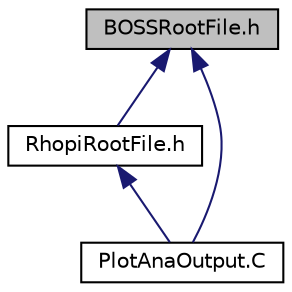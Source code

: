 digraph "BOSSRootFile.h"
{
  edge [fontname="Helvetica",fontsize="10",labelfontname="Helvetica",labelfontsize="10"];
  node [fontname="Helvetica",fontsize="10",shape=record];
  Node1 [label="BOSSRootFile.h",height=0.2,width=0.4,color="black", fillcolor="grey75", style="filled" fontcolor="black"];
  Node1 -> Node2 [dir="back",color="midnightblue",fontsize="10",style="solid",fontname="Helvetica"];
  Node2 [label="RhopiRootFile.h",height=0.2,width=0.4,color="black", fillcolor="white", style="filled",URL="$RhopiRootFile_8h.html"];
  Node2 -> Node3 [dir="back",color="midnightblue",fontsize="10",style="solid",fontname="Helvetica"];
  Node3 [label="PlotAnaOutput.C",height=0.2,width=0.4,color="black", fillcolor="white", style="filled",URL="$PlotAnaOutput_8C.html"];
  Node1 -> Node3 [dir="back",color="midnightblue",fontsize="10",style="solid",fontname="Helvetica"];
}

